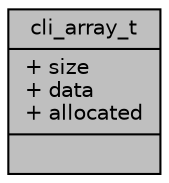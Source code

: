 digraph "cli_array_t"
{
 // INTERACTIVE_SVG=YES
 // LATEX_PDF_SIZE
  edge [fontname="Helvetica",fontsize="10",labelfontname="Helvetica",labelfontsize="10"];
  node [fontname="Helvetica",fontsize="10",shape=record];
  Node1 [label="{cli_array_t\n|+ size\l+ data\l+ allocated\l|}",height=0.2,width=0.4,color="black", fillcolor="grey75", style="filled", fontcolor="black",tooltip=" "];
}
